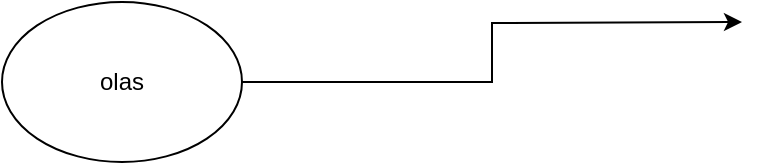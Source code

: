 <mxfile version="26.0.11">
  <diagram name="Página-1" id="Vm0njsHnvmQA5RNHhnA3">
    <mxGraphModel dx="1050" dy="545" grid="1" gridSize="10" guides="1" tooltips="1" connect="1" arrows="1" fold="1" page="1" pageScale="1" pageWidth="827" pageHeight="1169" math="0" shadow="0">
      <root>
        <mxCell id="0" />
        <mxCell id="1" parent="0" />
        <mxCell id="ZcdTQFC1F7GDAjRucTK0-2" style="edgeStyle=orthogonalEdgeStyle;rounded=0;orthogonalLoop=1;jettySize=auto;html=1;" edge="1" parent="1" source="ZcdTQFC1F7GDAjRucTK0-1">
          <mxGeometry relative="1" as="geometry">
            <mxPoint x="720" y="250" as="targetPoint" />
          </mxGeometry>
        </mxCell>
        <mxCell id="ZcdTQFC1F7GDAjRucTK0-1" value="olas" style="ellipse;whiteSpace=wrap;html=1;" vertex="1" parent="1">
          <mxGeometry x="350" y="240" width="120" height="80" as="geometry" />
        </mxCell>
      </root>
    </mxGraphModel>
  </diagram>
</mxfile>
